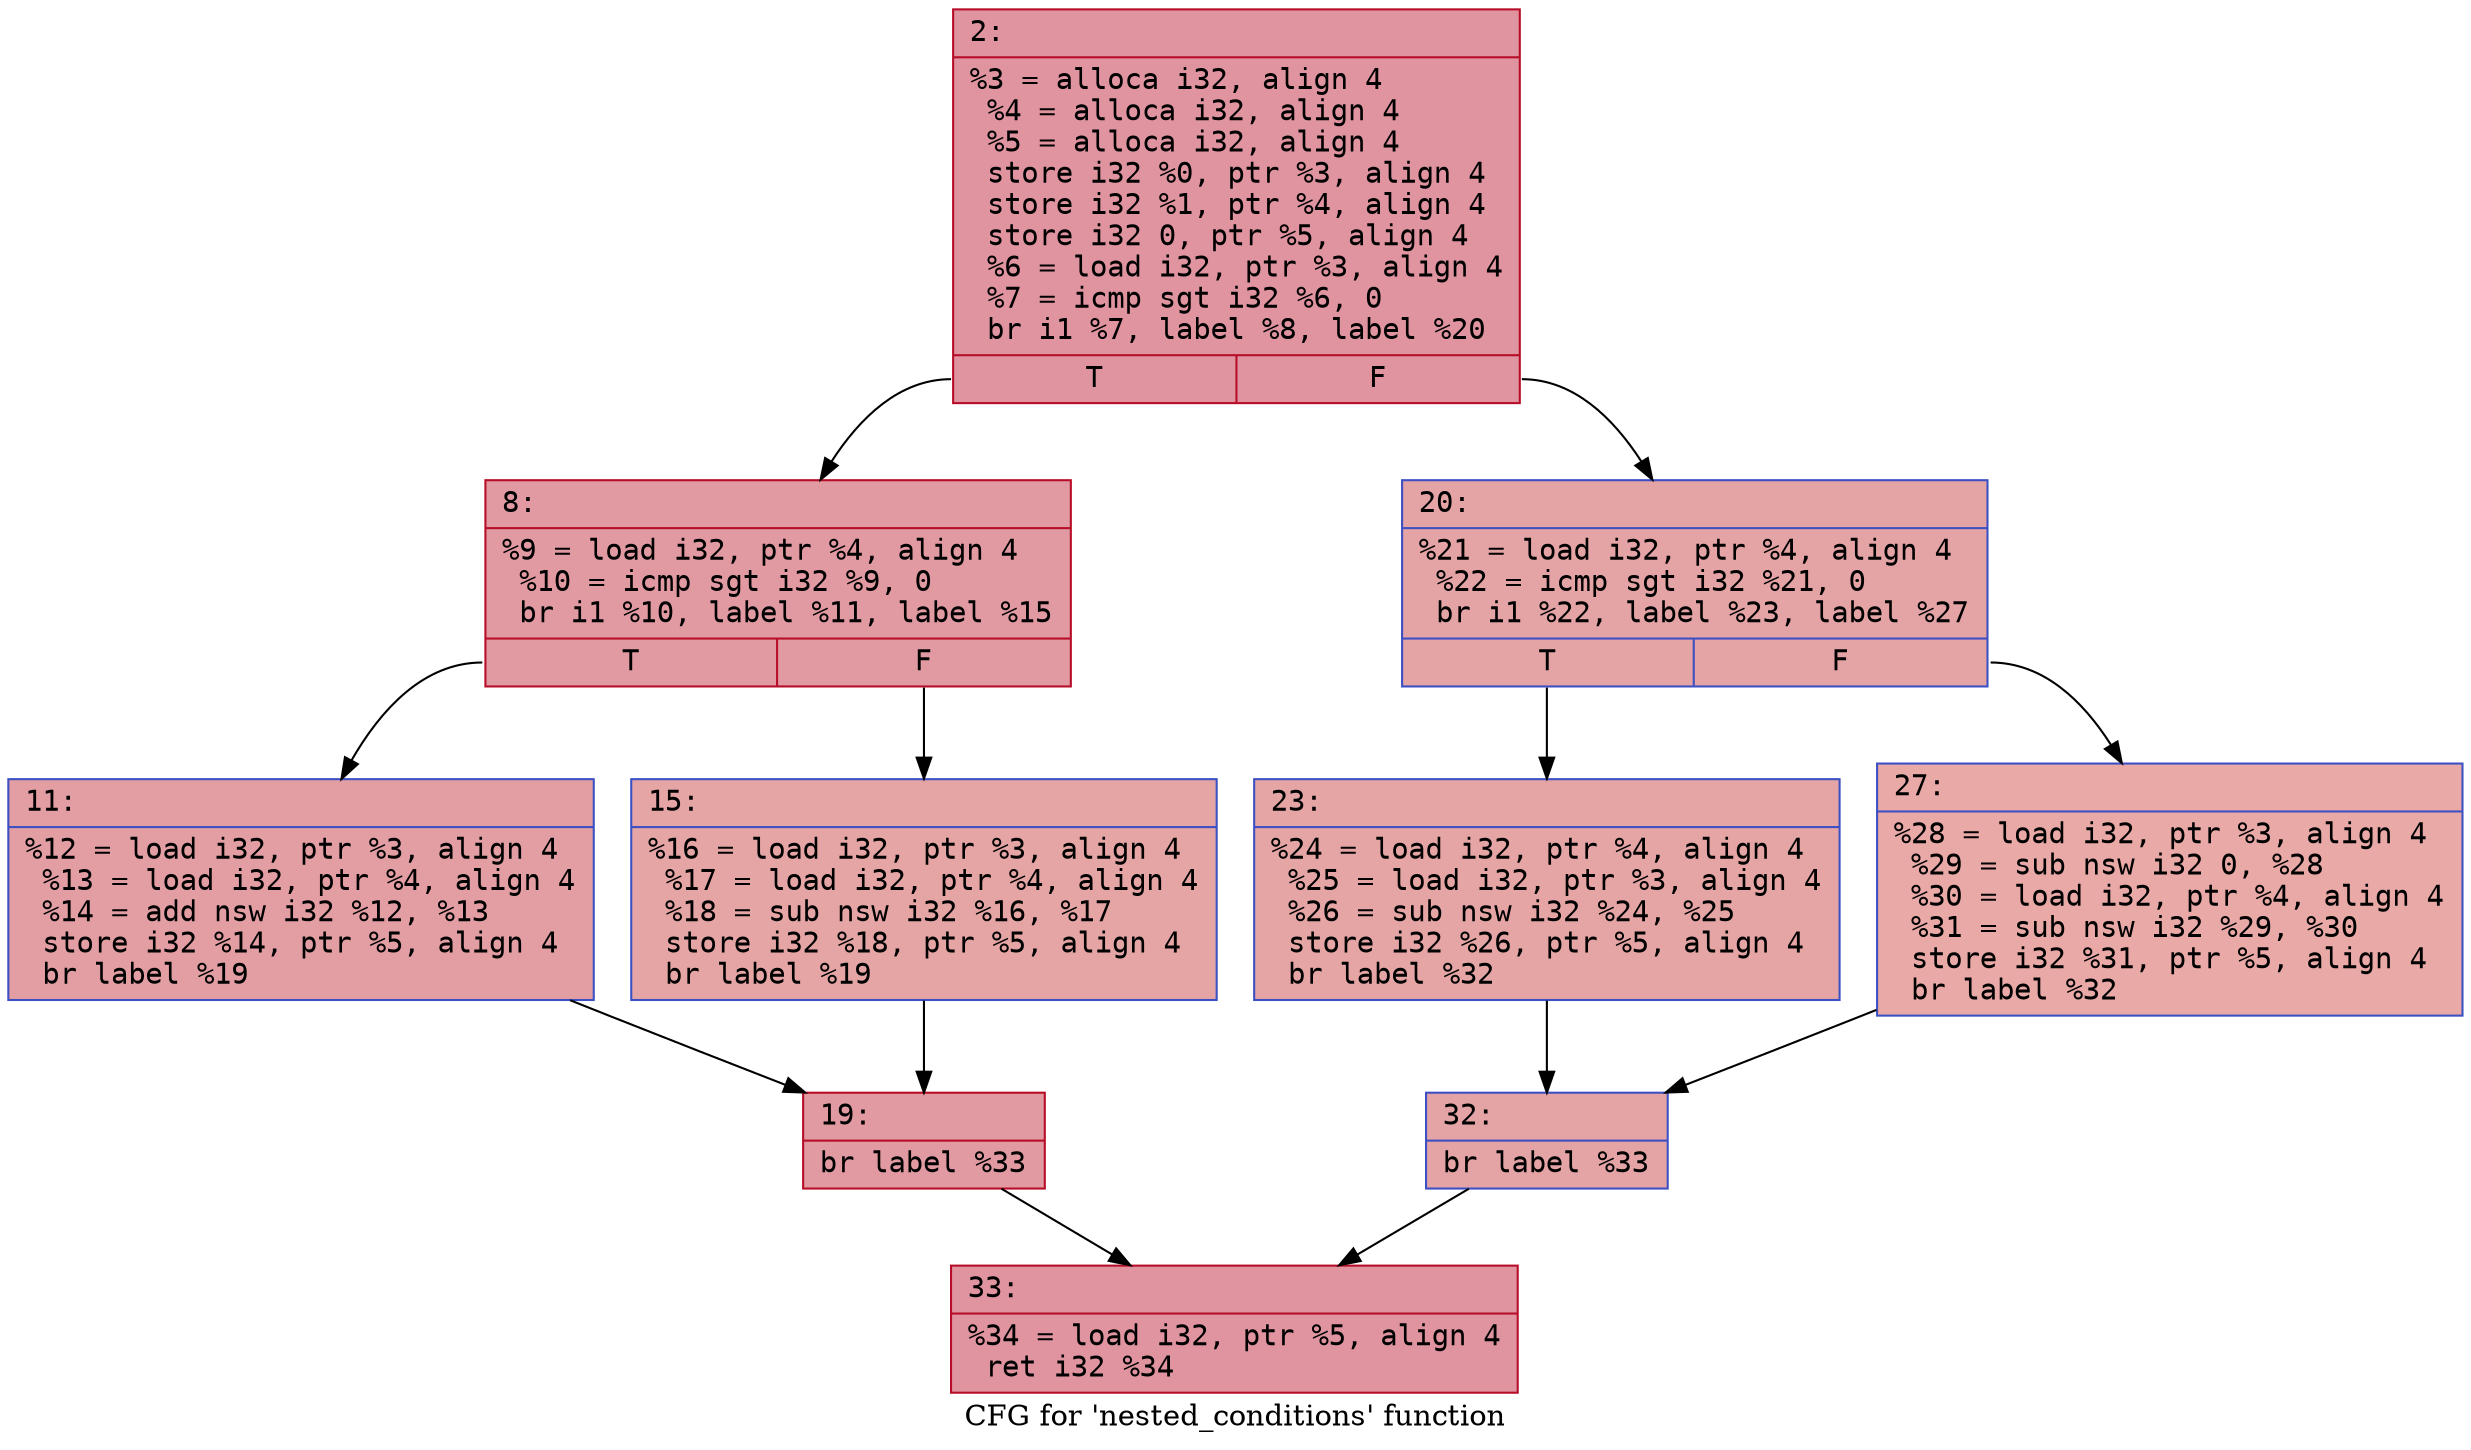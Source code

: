 digraph "CFG for 'nested_conditions' function" {
	label="CFG for 'nested_conditions' function";

	Node0x61f776aeb820 [shape=record,color="#b70d28ff", style=filled, fillcolor="#b70d2870" fontname="Courier",label="{2:\l|  %3 = alloca i32, align 4\l  %4 = alloca i32, align 4\l  %5 = alloca i32, align 4\l  store i32 %0, ptr %3, align 4\l  store i32 %1, ptr %4, align 4\l  store i32 0, ptr %5, align 4\l  %6 = load i32, ptr %3, align 4\l  %7 = icmp sgt i32 %6, 0\l  br i1 %7, label %8, label %20\l|{<s0>T|<s1>F}}"];
	Node0x61f776aeb820:s0 -> Node0x61f776aee8c0;
	Node0x61f776aeb820:s1 -> Node0x61f776aee920;
	Node0x61f776aee8c0 [shape=record,color="#b70d28ff", style=filled, fillcolor="#bb1b2c70" fontname="Courier",label="{8:\l|  %9 = load i32, ptr %4, align 4\l  %10 = icmp sgt i32 %9, 0\l  br i1 %10, label %11, label %15\l|{<s0>T|<s1>F}}"];
	Node0x61f776aee8c0:s0 -> Node0x61f776aeeaf0;
	Node0x61f776aee8c0:s1 -> Node0x61f776aeeb50;
	Node0x61f776aeeaf0 [shape=record,color="#3d50c3ff", style=filled, fillcolor="#be242e70" fontname="Courier",label="{11:\l|  %12 = load i32, ptr %3, align 4\l  %13 = load i32, ptr %4, align 4\l  %14 = add nsw i32 %12, %13\l  store i32 %14, ptr %5, align 4\l  br label %19\l}"];
	Node0x61f776aeeaf0 -> Node0x61f776aeee40;
	Node0x61f776aeeb50 [shape=record,color="#3d50c3ff", style=filled, fillcolor="#c5333470" fontname="Courier",label="{15:\l|  %16 = load i32, ptr %3, align 4\l  %17 = load i32, ptr %4, align 4\l  %18 = sub nsw i32 %16, %17\l  store i32 %18, ptr %5, align 4\l  br label %19\l}"];
	Node0x61f776aeeb50 -> Node0x61f776aeee40;
	Node0x61f776aeee40 [shape=record,color="#b70d28ff", style=filled, fillcolor="#bb1b2c70" fontname="Courier",label="{19:\l|  br label %33\l}"];
	Node0x61f776aeee40 -> Node0x61f776aef120;
	Node0x61f776aee920 [shape=record,color="#3d50c3ff", style=filled, fillcolor="#c32e3170" fontname="Courier",label="{20:\l|  %21 = load i32, ptr %4, align 4\l  %22 = icmp sgt i32 %21, 0\l  br i1 %22, label %23, label %27\l|{<s0>T|<s1>F}}"];
	Node0x61f776aee920:s0 -> Node0x61f776aef270;
	Node0x61f776aee920:s1 -> Node0x61f776aef2d0;
	Node0x61f776aef270 [shape=record,color="#3d50c3ff", style=filled, fillcolor="#c5333470" fontname="Courier",label="{23:\l|  %24 = load i32, ptr %4, align 4\l  %25 = load i32, ptr %3, align 4\l  %26 = sub nsw i32 %24, %25\l  store i32 %26, ptr %5, align 4\l  br label %32\l}"];
	Node0x61f776aef270 -> Node0x61f776aef580;
	Node0x61f776aef2d0 [shape=record,color="#3d50c3ff", style=filled, fillcolor="#ca3b3770" fontname="Courier",label="{27:\l|  %28 = load i32, ptr %3, align 4\l  %29 = sub nsw i32 0, %28\l  %30 = load i32, ptr %4, align 4\l  %31 = sub nsw i32 %29, %30\l  store i32 %31, ptr %5, align 4\l  br label %32\l}"];
	Node0x61f776aef2d0 -> Node0x61f776aef580;
	Node0x61f776aef580 [shape=record,color="#3d50c3ff", style=filled, fillcolor="#c32e3170" fontname="Courier",label="{32:\l|  br label %33\l}"];
	Node0x61f776aef580 -> Node0x61f776aef120;
	Node0x61f776aef120 [shape=record,color="#b70d28ff", style=filled, fillcolor="#b70d2870" fontname="Courier",label="{33:\l|  %34 = load i32, ptr %5, align 4\l  ret i32 %34\l}"];
}
